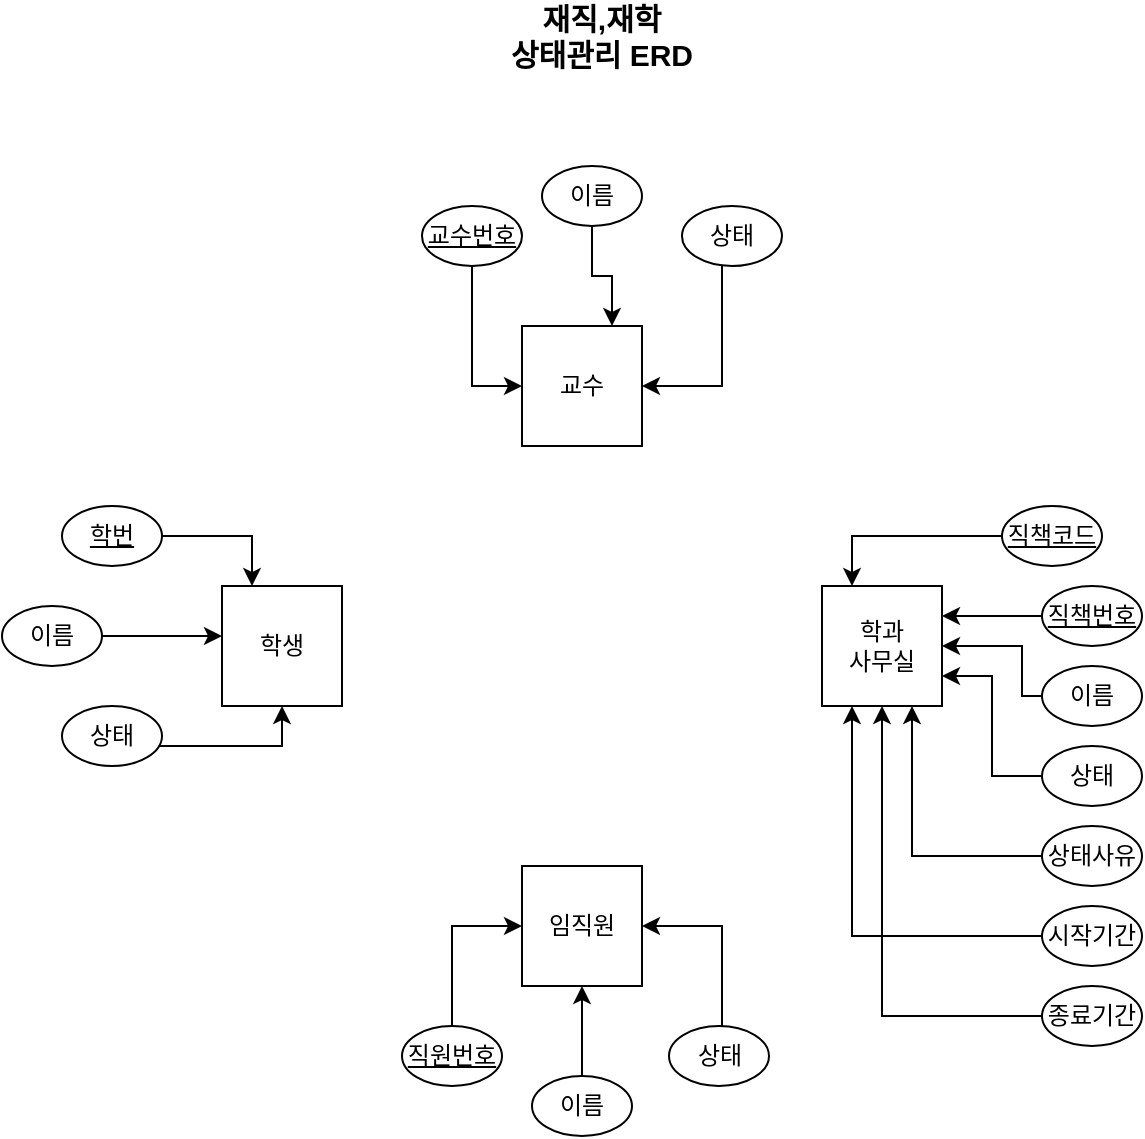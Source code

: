 <mxfile version="20.1.1" type="github">
  <diagram id="wyfxoNuQdhsSUdAI6aM1" name="페이지-1">
    <mxGraphModel dx="1117" dy="669" grid="1" gridSize="10" guides="1" tooltips="1" connect="1" arrows="1" fold="1" page="1" pageScale="1" pageWidth="827" pageHeight="1169" math="0" shadow="0">
      <root>
        <mxCell id="0" />
        <mxCell id="1" parent="0" />
        <mxCell id="qrOoembMpXJaN26WOoW5-1" value="학생" style="whiteSpace=wrap;html=1;aspect=fixed;" vertex="1" parent="1">
          <mxGeometry x="190" y="340" width="60" height="60" as="geometry" />
        </mxCell>
        <mxCell id="qrOoembMpXJaN26WOoW5-2" value="임직원" style="whiteSpace=wrap;html=1;aspect=fixed;" vertex="1" parent="1">
          <mxGeometry x="340" y="480" width="60" height="60" as="geometry" />
        </mxCell>
        <mxCell id="qrOoembMpXJaN26WOoW5-3" value="교수" style="whiteSpace=wrap;html=1;aspect=fixed;" vertex="1" parent="1">
          <mxGeometry x="340" y="210" width="60" height="60" as="geometry" />
        </mxCell>
        <mxCell id="qrOoembMpXJaN26WOoW5-5" value="학과&lt;br&gt;사무실" style="whiteSpace=wrap;html=1;aspect=fixed;" vertex="1" parent="1">
          <mxGeometry x="490" y="340" width="60" height="60" as="geometry" />
        </mxCell>
        <mxCell id="qrOoembMpXJaN26WOoW5-34" value="" style="edgeStyle=orthogonalEdgeStyle;rounded=0;orthogonalLoop=1;jettySize=auto;html=1;entryX=1;entryY=0.75;entryDx=0;entryDy=0;" edge="1" parent="1" source="qrOoembMpXJaN26WOoW5-6" target="qrOoembMpXJaN26WOoW5-5">
          <mxGeometry relative="1" as="geometry" />
        </mxCell>
        <mxCell id="qrOoembMpXJaN26WOoW5-6" value="상태" style="ellipse;whiteSpace=wrap;html=1;" vertex="1" parent="1">
          <mxGeometry x="600" y="420" width="50" height="30" as="geometry" />
        </mxCell>
        <mxCell id="qrOoembMpXJaN26WOoW5-30" style="edgeStyle=orthogonalEdgeStyle;rounded=0;orthogonalLoop=1;jettySize=auto;html=1;entryX=0.25;entryY=0;entryDx=0;entryDy=0;" edge="1" parent="1" source="qrOoembMpXJaN26WOoW5-7" target="qrOoembMpXJaN26WOoW5-5">
          <mxGeometry relative="1" as="geometry" />
        </mxCell>
        <mxCell id="qrOoembMpXJaN26WOoW5-7" value="직책코드" style="ellipse;whiteSpace=wrap;html=1;fontStyle=4" vertex="1" parent="1">
          <mxGeometry x="580" y="300" width="50" height="30" as="geometry" />
        </mxCell>
        <mxCell id="qrOoembMpXJaN26WOoW5-32" value="" style="edgeStyle=orthogonalEdgeStyle;rounded=0;orthogonalLoop=1;jettySize=auto;html=1;entryX=1;entryY=0.25;entryDx=0;entryDy=0;" edge="1" parent="1" source="qrOoembMpXJaN26WOoW5-8" target="qrOoembMpXJaN26WOoW5-5">
          <mxGeometry relative="1" as="geometry" />
        </mxCell>
        <mxCell id="qrOoembMpXJaN26WOoW5-8" value="직책번호" style="ellipse;whiteSpace=wrap;html=1;fontStyle=4" vertex="1" parent="1">
          <mxGeometry x="600" y="340" width="50" height="30" as="geometry" />
        </mxCell>
        <mxCell id="qrOoembMpXJaN26WOoW5-37" style="edgeStyle=orthogonalEdgeStyle;rounded=0;orthogonalLoop=1;jettySize=auto;html=1;entryX=0.75;entryY=1;entryDx=0;entryDy=0;" edge="1" parent="1" source="qrOoembMpXJaN26WOoW5-9" target="qrOoembMpXJaN26WOoW5-5">
          <mxGeometry relative="1" as="geometry" />
        </mxCell>
        <mxCell id="qrOoembMpXJaN26WOoW5-9" value="상태사유" style="ellipse;whiteSpace=wrap;html=1;" vertex="1" parent="1">
          <mxGeometry x="600" y="460" width="50" height="30" as="geometry" />
        </mxCell>
        <mxCell id="qrOoembMpXJaN26WOoW5-40" style="edgeStyle=orthogonalEdgeStyle;rounded=0;orthogonalLoop=1;jettySize=auto;html=1;entryX=0;entryY=0.5;entryDx=0;entryDy=0;exitX=0.5;exitY=0;exitDx=0;exitDy=0;" edge="1" parent="1" source="qrOoembMpXJaN26WOoW5-11" target="qrOoembMpXJaN26WOoW5-2">
          <mxGeometry relative="1" as="geometry" />
        </mxCell>
        <mxCell id="qrOoembMpXJaN26WOoW5-11" value="직원번호" style="ellipse;whiteSpace=wrap;html=1;fontStyle=4" vertex="1" parent="1">
          <mxGeometry x="280" y="560" width="50" height="30" as="geometry" />
        </mxCell>
        <mxCell id="qrOoembMpXJaN26WOoW5-42" value="" style="edgeStyle=orthogonalEdgeStyle;rounded=0;orthogonalLoop=1;jettySize=auto;html=1;" edge="1" parent="1" source="qrOoembMpXJaN26WOoW5-12" target="qrOoembMpXJaN26WOoW5-2">
          <mxGeometry relative="1" as="geometry" />
        </mxCell>
        <mxCell id="qrOoembMpXJaN26WOoW5-12" value="이름" style="ellipse;whiteSpace=wrap;html=1;" vertex="1" parent="1">
          <mxGeometry x="345" y="585" width="50" height="30" as="geometry" />
        </mxCell>
        <mxCell id="qrOoembMpXJaN26WOoW5-43" style="edgeStyle=orthogonalEdgeStyle;rounded=0;orthogonalLoop=1;jettySize=auto;html=1;entryX=1;entryY=0.5;entryDx=0;entryDy=0;" edge="1" parent="1" source="qrOoembMpXJaN26WOoW5-13" target="qrOoembMpXJaN26WOoW5-2">
          <mxGeometry relative="1" as="geometry">
            <Array as="points">
              <mxPoint x="440" y="510" />
            </Array>
          </mxGeometry>
        </mxCell>
        <mxCell id="qrOoembMpXJaN26WOoW5-13" value="상태" style="ellipse;whiteSpace=wrap;html=1;" vertex="1" parent="1">
          <mxGeometry x="413.5" y="560" width="50" height="30" as="geometry" />
        </mxCell>
        <mxCell id="qrOoembMpXJaN26WOoW5-24" style="edgeStyle=orthogonalEdgeStyle;rounded=0;orthogonalLoop=1;jettySize=auto;html=1;entryX=0.25;entryY=0;entryDx=0;entryDy=0;" edge="1" parent="1" source="qrOoembMpXJaN26WOoW5-14" target="qrOoembMpXJaN26WOoW5-1">
          <mxGeometry relative="1" as="geometry" />
        </mxCell>
        <mxCell id="qrOoembMpXJaN26WOoW5-14" value="학번" style="ellipse;whiteSpace=wrap;html=1;fontStyle=4" vertex="1" parent="1">
          <mxGeometry x="110" y="300" width="50" height="30" as="geometry" />
        </mxCell>
        <mxCell id="qrOoembMpXJaN26WOoW5-25" style="edgeStyle=orthogonalEdgeStyle;rounded=0;orthogonalLoop=1;jettySize=auto;html=1;" edge="1" parent="1" source="qrOoembMpXJaN26WOoW5-15">
          <mxGeometry relative="1" as="geometry">
            <mxPoint x="190" y="365" as="targetPoint" />
          </mxGeometry>
        </mxCell>
        <mxCell id="qrOoembMpXJaN26WOoW5-15" value="이름" style="ellipse;whiteSpace=wrap;html=1;" vertex="1" parent="1">
          <mxGeometry x="80" y="350" width="50" height="30" as="geometry" />
        </mxCell>
        <mxCell id="qrOoembMpXJaN26WOoW5-26" style="edgeStyle=orthogonalEdgeStyle;rounded=0;orthogonalLoop=1;jettySize=auto;html=1;entryX=0.5;entryY=1;entryDx=0;entryDy=0;" edge="1" parent="1" source="qrOoembMpXJaN26WOoW5-16" target="qrOoembMpXJaN26WOoW5-1">
          <mxGeometry relative="1" as="geometry">
            <Array as="points">
              <mxPoint x="220" y="420" />
            </Array>
          </mxGeometry>
        </mxCell>
        <mxCell id="qrOoembMpXJaN26WOoW5-16" value="상태" style="ellipse;whiteSpace=wrap;html=1;" vertex="1" parent="1">
          <mxGeometry x="110" y="400" width="50" height="30" as="geometry" />
        </mxCell>
        <mxCell id="qrOoembMpXJaN26WOoW5-38" style="edgeStyle=orthogonalEdgeStyle;rounded=0;orthogonalLoop=1;jettySize=auto;html=1;entryX=0.25;entryY=1;entryDx=0;entryDy=0;" edge="1" parent="1" source="qrOoembMpXJaN26WOoW5-17" target="qrOoembMpXJaN26WOoW5-5">
          <mxGeometry relative="1" as="geometry" />
        </mxCell>
        <mxCell id="qrOoembMpXJaN26WOoW5-17" value="시작기간" style="ellipse;whiteSpace=wrap;html=1;" vertex="1" parent="1">
          <mxGeometry x="600" y="500" width="50" height="30" as="geometry" />
        </mxCell>
        <mxCell id="qrOoembMpXJaN26WOoW5-39" style="edgeStyle=orthogonalEdgeStyle;rounded=0;orthogonalLoop=1;jettySize=auto;html=1;entryX=0.5;entryY=1;entryDx=0;entryDy=0;" edge="1" parent="1" source="qrOoembMpXJaN26WOoW5-18" target="qrOoembMpXJaN26WOoW5-5">
          <mxGeometry relative="1" as="geometry" />
        </mxCell>
        <mxCell id="qrOoembMpXJaN26WOoW5-18" value="종료기간" style="ellipse;whiteSpace=wrap;html=1;" vertex="1" parent="1">
          <mxGeometry x="600" y="540" width="50" height="30" as="geometry" />
        </mxCell>
        <mxCell id="qrOoembMpXJaN26WOoW5-27" style="edgeStyle=orthogonalEdgeStyle;rounded=0;orthogonalLoop=1;jettySize=auto;html=1;entryX=0;entryY=0.5;entryDx=0;entryDy=0;" edge="1" parent="1" source="qrOoembMpXJaN26WOoW5-19" target="qrOoembMpXJaN26WOoW5-3">
          <mxGeometry relative="1" as="geometry" />
        </mxCell>
        <mxCell id="qrOoembMpXJaN26WOoW5-19" value="교수번호" style="ellipse;whiteSpace=wrap;html=1;fontStyle=4" vertex="1" parent="1">
          <mxGeometry x="290" y="150" width="50" height="30" as="geometry" />
        </mxCell>
        <mxCell id="qrOoembMpXJaN26WOoW5-29" style="edgeStyle=orthogonalEdgeStyle;rounded=0;orthogonalLoop=1;jettySize=auto;html=1;entryX=0.75;entryY=0;entryDx=0;entryDy=0;" edge="1" parent="1" source="qrOoembMpXJaN26WOoW5-20" target="qrOoembMpXJaN26WOoW5-3">
          <mxGeometry relative="1" as="geometry">
            <mxPoint x="375" y="200" as="targetPoint" />
          </mxGeometry>
        </mxCell>
        <mxCell id="qrOoembMpXJaN26WOoW5-20" value="이름" style="ellipse;whiteSpace=wrap;html=1;" vertex="1" parent="1">
          <mxGeometry x="350" y="130" width="50" height="30" as="geometry" />
        </mxCell>
        <mxCell id="qrOoembMpXJaN26WOoW5-28" style="edgeStyle=orthogonalEdgeStyle;rounded=0;orthogonalLoop=1;jettySize=auto;html=1;entryX=1;entryY=0.5;entryDx=0;entryDy=0;" edge="1" parent="1" source="qrOoembMpXJaN26WOoW5-21" target="qrOoembMpXJaN26WOoW5-3">
          <mxGeometry relative="1" as="geometry">
            <Array as="points">
              <mxPoint x="440" y="240" />
            </Array>
          </mxGeometry>
        </mxCell>
        <mxCell id="qrOoembMpXJaN26WOoW5-21" value="상태" style="ellipse;whiteSpace=wrap;html=1;" vertex="1" parent="1">
          <mxGeometry x="420" y="150" width="50" height="30" as="geometry" />
        </mxCell>
        <mxCell id="qrOoembMpXJaN26WOoW5-22" value="&lt;b style=&quot;font-size: 15px;&quot;&gt;재직,재학&lt;br&gt;상태관리 ERD&lt;/b&gt;" style="text;html=1;strokeColor=none;fillColor=none;align=center;verticalAlign=middle;whiteSpace=wrap;rounded=0;fontSize=15;" vertex="1" parent="1">
          <mxGeometry x="320" y="50" width="120" height="30" as="geometry" />
        </mxCell>
        <mxCell id="qrOoembMpXJaN26WOoW5-33" value="" style="edgeStyle=orthogonalEdgeStyle;rounded=0;orthogonalLoop=1;jettySize=auto;html=1;entryX=1;entryY=0.5;entryDx=0;entryDy=0;" edge="1" parent="1" source="qrOoembMpXJaN26WOoW5-23" target="qrOoembMpXJaN26WOoW5-5">
          <mxGeometry relative="1" as="geometry">
            <Array as="points">
              <mxPoint x="590" y="395" />
              <mxPoint x="590" y="370" />
            </Array>
          </mxGeometry>
        </mxCell>
        <mxCell id="qrOoembMpXJaN26WOoW5-23" value="이름" style="ellipse;whiteSpace=wrap;html=1;fontStyle=0" vertex="1" parent="1">
          <mxGeometry x="600" y="380" width="50" height="30" as="geometry" />
        </mxCell>
      </root>
    </mxGraphModel>
  </diagram>
</mxfile>
